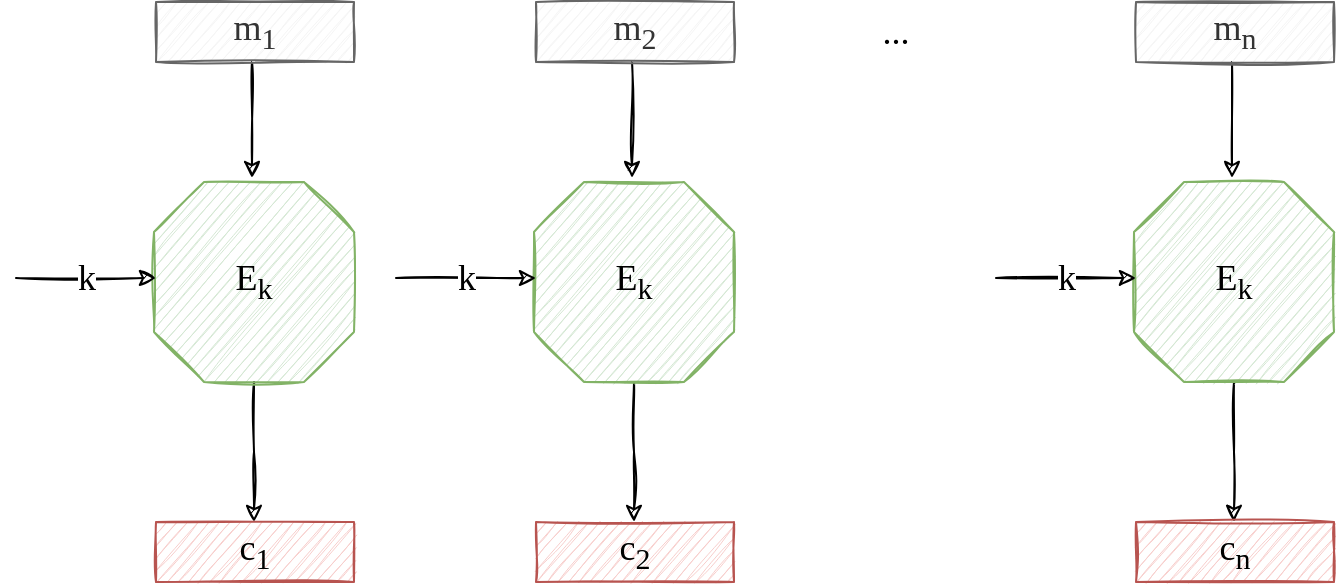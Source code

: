 <mxfile version="15.9.4" type="device"><diagram id="JP0gBPxypD-B3swmiFSp" name="Page-1"><mxGraphModel dx="1422" dy="700" grid="1" gridSize="10" guides="1" tooltips="1" connect="1" arrows="1" fold="1" page="1" pageScale="1" pageWidth="827" pageHeight="1169" math="0" shadow="0"><root><mxCell id="0"/><mxCell id="1" parent="0"/><mxCell id="Hk6vYFL49BtFeGfYQOWi-4" style="edgeStyle=orthogonalEdgeStyle;rounded=0;sketch=1;orthogonalLoop=1;jettySize=auto;html=1;fontFamily=Maven Pro;fontSize=18;fontSource=https%3A%2F%2Ffonts.googleapis.com%2Fcss%3Ffamily%3DMaven%2BPro;" parent="1" source="Y4TUV4H3YHWyU1hq7ZdA-2" edge="1"><mxGeometry relative="1" as="geometry"><mxPoint x="169" y="510" as="targetPoint"/></mxGeometry></mxCell><mxCell id="Y4TUV4H3YHWyU1hq7ZdA-2" value="E&lt;sub&gt;k&lt;/sub&gt;" style="verticalLabelPosition=middle;verticalAlign=middle;html=1;shape=mxgraph.basic.polygon;polyCoords=[[0.25,0],[0.75,0],[1,0.25],[1,0.75],[0.75,1],[0.25,1],[0,0.75],[0,0.25]];polyline=0;sketch=1;fillColor=#d5e8d4;strokeColor=#82b366;fontFamily=Maven Pro;fontSize=18;whiteSpace=wrap;horizontal=1;labelPosition=center;align=center;fontSource=https%3A%2F%2Ffonts.googleapis.com%2Fcss%3Ffamily%3DMaven%2BPro;" parent="1" vertex="1"><mxGeometry x="119" y="340" width="100" height="100" as="geometry"/></mxCell><mxCell id="7hbDICzPNJceYgBazotr-1" value="" style="endArrow=classic;html=1;rounded=0;entryX=0.49;entryY=-0.02;entryDx=0;entryDy=0;entryPerimeter=0;sketch=1;fontFamily=Maven Pro;fontSource=https%3A%2F%2Ffonts.googleapis.com%2Fcss%3Ffamily%3DMaven%2BPro;" parent="1" target="Y4TUV4H3YHWyU1hq7ZdA-2" edge="1"><mxGeometry width="50" height="50" relative="1" as="geometry"><mxPoint x="168" y="280" as="sourcePoint"/><mxPoint x="189" y="150" as="targetPoint"/></mxGeometry></mxCell><mxCell id="Hk6vYFL49BtFeGfYQOWi-1" value="m&lt;sub&gt;1&lt;/sub&gt;" style="rounded=0;whiteSpace=wrap;html=1;sketch=1;fontSize=18;fontFamily=Maven Pro;fontSource=https%3A%2F%2Ffonts.googleapis.com%2Fcss%3Ffamily%3DMaven%2BPro;fillColor=#f5f5f5;fontColor=#333333;strokeColor=#666666;" parent="1" vertex="1"><mxGeometry x="120" y="250" width="99" height="30" as="geometry"/></mxCell><mxCell id="Hk6vYFL49BtFeGfYQOWi-2" value="..." style="text;html=1;strokeColor=none;fillColor=none;align=center;verticalAlign=middle;whiteSpace=wrap;rounded=0;sketch=1;fontFamily=Maven Pro;fontSize=18;fontSource=https%3A%2F%2Ffonts.googleapis.com%2Fcss%3Ffamily%3DMaven%2BPro;" parent="1" vertex="1"><mxGeometry x="460" y="250" width="60" height="30" as="geometry"/></mxCell><mxCell id="Hk6vYFL49BtFeGfYQOWi-3" value="k" style="endArrow=classic;html=1;rounded=0;fontFamily=Maven Pro;fontSize=18;entryX=0.01;entryY=0.48;entryDx=0;entryDy=0;entryPerimeter=0;sketch=1;fontSource=https%3A%2F%2Ffonts.googleapis.com%2Fcss%3Ffamily%3DMaven%2BPro;" parent="1" target="Y4TUV4H3YHWyU1hq7ZdA-2" edge="1"><mxGeometry width="50" height="50" relative="1" as="geometry"><mxPoint x="50" y="388" as="sourcePoint"/><mxPoint x="80" y="380" as="targetPoint"/></mxGeometry></mxCell><mxCell id="Hk6vYFL49BtFeGfYQOWi-5" value="c&lt;sub&gt;1&lt;/sub&gt;" style="rounded=0;whiteSpace=wrap;html=1;sketch=1;fontSize=18;fontFamily=Maven Pro;fontSource=https%3A%2F%2Ffonts.googleapis.com%2Fcss%3Ffamily%3DMaven%2BPro;fillColor=#f8cecc;strokeColor=#b85450;" parent="1" vertex="1"><mxGeometry x="120" y="510" width="99" height="30" as="geometry"/></mxCell><mxCell id="Hk6vYFL49BtFeGfYQOWi-6" style="edgeStyle=orthogonalEdgeStyle;rounded=0;sketch=1;orthogonalLoop=1;jettySize=auto;html=1;fontFamily=Maven Pro;fontSize=18;fontSource=https%3A%2F%2Ffonts.googleapis.com%2Fcss%3Ffamily%3DMaven%2BPro;" parent="1" source="Hk6vYFL49BtFeGfYQOWi-7" edge="1"><mxGeometry relative="1" as="geometry"><mxPoint x="359" y="510" as="targetPoint"/></mxGeometry></mxCell><mxCell id="Hk6vYFL49BtFeGfYQOWi-7" value="E&lt;sub&gt;k&lt;/sub&gt;" style="verticalLabelPosition=middle;verticalAlign=middle;html=1;shape=mxgraph.basic.polygon;polyCoords=[[0.25,0],[0.75,0],[1,0.25],[1,0.75],[0.75,1],[0.25,1],[0,0.75],[0,0.25]];polyline=0;sketch=1;fillColor=#d5e8d4;strokeColor=#82b366;fontFamily=Maven Pro;fontSize=18;whiteSpace=wrap;horizontal=1;labelPosition=center;align=center;fontSource=https%3A%2F%2Ffonts.googleapis.com%2Fcss%3Ffamily%3DMaven%2BPro;" parent="1" vertex="1"><mxGeometry x="309" y="340" width="100" height="100" as="geometry"/></mxCell><mxCell id="Hk6vYFL49BtFeGfYQOWi-8" value="" style="endArrow=classic;html=1;rounded=0;entryX=0.49;entryY=-0.02;entryDx=0;entryDy=0;entryPerimeter=0;sketch=1;fontFamily=Maven Pro;fontSource=https%3A%2F%2Ffonts.googleapis.com%2Fcss%3Ffamily%3DMaven%2BPro;" parent="1" target="Hk6vYFL49BtFeGfYQOWi-7" edge="1"><mxGeometry width="50" height="50" relative="1" as="geometry"><mxPoint x="358" y="280" as="sourcePoint"/><mxPoint x="379" y="150" as="targetPoint"/></mxGeometry></mxCell><mxCell id="Hk6vYFL49BtFeGfYQOWi-9" value="m&lt;sub&gt;2&lt;/sub&gt;" style="rounded=0;whiteSpace=wrap;html=1;sketch=1;fontSize=18;fontFamily=Maven Pro;fontSource=https%3A%2F%2Ffonts.googleapis.com%2Fcss%3Ffamily%3DMaven%2BPro;fillColor=#f5f5f5;fontColor=#333333;strokeColor=#666666;" parent="1" vertex="1"><mxGeometry x="310" y="250" width="99" height="30" as="geometry"/></mxCell><mxCell id="Hk6vYFL49BtFeGfYQOWi-10" value="k" style="endArrow=classic;html=1;rounded=0;fontFamily=Maven Pro;fontSize=18;entryX=0.01;entryY=0.48;entryDx=0;entryDy=0;entryPerimeter=0;sketch=1;fontSource=https%3A%2F%2Ffonts.googleapis.com%2Fcss%3Ffamily%3DMaven%2BPro;" parent="1" target="Hk6vYFL49BtFeGfYQOWi-7" edge="1"><mxGeometry width="50" height="50" relative="1" as="geometry"><mxPoint x="240" y="388" as="sourcePoint"/><mxPoint x="270" y="380" as="targetPoint"/></mxGeometry></mxCell><mxCell id="Hk6vYFL49BtFeGfYQOWi-11" value="c&lt;sub&gt;2&lt;/sub&gt;" style="rounded=0;whiteSpace=wrap;html=1;sketch=1;fontSize=18;fontFamily=Maven Pro;fontSource=https%3A%2F%2Ffonts.googleapis.com%2Fcss%3Ffamily%3DMaven%2BPro;fillColor=#f8cecc;strokeColor=#b85450;" parent="1" vertex="1"><mxGeometry x="310" y="510" width="99" height="30" as="geometry"/></mxCell><mxCell id="Hk6vYFL49BtFeGfYQOWi-12" style="edgeStyle=orthogonalEdgeStyle;rounded=0;sketch=1;orthogonalLoop=1;jettySize=auto;html=1;fontFamily=Maven Pro;fontSize=18;fontSource=https%3A%2F%2Ffonts.googleapis.com%2Fcss%3Ffamily%3DMaven%2BPro;" parent="1" source="Hk6vYFL49BtFeGfYQOWi-13" edge="1"><mxGeometry relative="1" as="geometry"><mxPoint x="659" y="510" as="targetPoint"/></mxGeometry></mxCell><mxCell id="Hk6vYFL49BtFeGfYQOWi-13" value="E&lt;sub&gt;k&lt;/sub&gt;" style="verticalLabelPosition=middle;verticalAlign=middle;html=1;shape=mxgraph.basic.polygon;polyCoords=[[0.25,0],[0.75,0],[1,0.25],[1,0.75],[0.75,1],[0.25,1],[0,0.75],[0,0.25]];polyline=0;sketch=1;fillColor=#d5e8d4;strokeColor=#82b366;fontFamily=Maven Pro;fontSize=18;whiteSpace=wrap;horizontal=1;labelPosition=center;align=center;fontSource=https%3A%2F%2Ffonts.googleapis.com%2Fcss%3Ffamily%3DMaven%2BPro;" parent="1" vertex="1"><mxGeometry x="609" y="340" width="100" height="100" as="geometry"/></mxCell><mxCell id="Hk6vYFL49BtFeGfYQOWi-14" value="" style="endArrow=classic;html=1;rounded=0;entryX=0.49;entryY=-0.02;entryDx=0;entryDy=0;entryPerimeter=0;sketch=1;fontFamily=Maven Pro;fontSource=https%3A%2F%2Ffonts.googleapis.com%2Fcss%3Ffamily%3DMaven%2BPro;" parent="1" target="Hk6vYFL49BtFeGfYQOWi-13" edge="1"><mxGeometry width="50" height="50" relative="1" as="geometry"><mxPoint x="658" y="280" as="sourcePoint"/><mxPoint x="679" y="150" as="targetPoint"/></mxGeometry></mxCell><mxCell id="Hk6vYFL49BtFeGfYQOWi-15" value="m&lt;sub&gt;n&lt;/sub&gt;" style="rounded=0;whiteSpace=wrap;html=1;sketch=1;fontSize=18;fontFamily=Maven Pro;fontSource=https%3A%2F%2Ffonts.googleapis.com%2Fcss%3Ffamily%3DMaven%2BPro;fillColor=#f5f5f5;fontColor=#333333;strokeColor=#666666;" parent="1" vertex="1"><mxGeometry x="610" y="250" width="99" height="30" as="geometry"/></mxCell><mxCell id="Hk6vYFL49BtFeGfYQOWi-16" value="k" style="endArrow=classic;html=1;rounded=0;fontFamily=Maven Pro;fontSize=18;entryX=0.01;entryY=0.48;entryDx=0;entryDy=0;entryPerimeter=0;sketch=1;fontSource=https%3A%2F%2Ffonts.googleapis.com%2Fcss%3Ffamily%3DMaven%2BPro;" parent="1" target="Hk6vYFL49BtFeGfYQOWi-13" edge="1"><mxGeometry width="50" height="50" relative="1" as="geometry"><mxPoint x="540" y="388" as="sourcePoint"/><mxPoint x="570" y="380" as="targetPoint"/></mxGeometry></mxCell><mxCell id="Hk6vYFL49BtFeGfYQOWi-17" value="c&lt;sub&gt;n&lt;/sub&gt;" style="rounded=0;whiteSpace=wrap;html=1;sketch=1;fontSize=18;fontFamily=Maven Pro;fontSource=https%3A%2F%2Ffonts.googleapis.com%2Fcss%3Ffamily%3DMaven%2BPro;fillColor=#f8cecc;strokeColor=#b85450;" parent="1" vertex="1"><mxGeometry x="610" y="510" width="99" height="30" as="geometry"/></mxCell></root></mxGraphModel></diagram></mxfile>